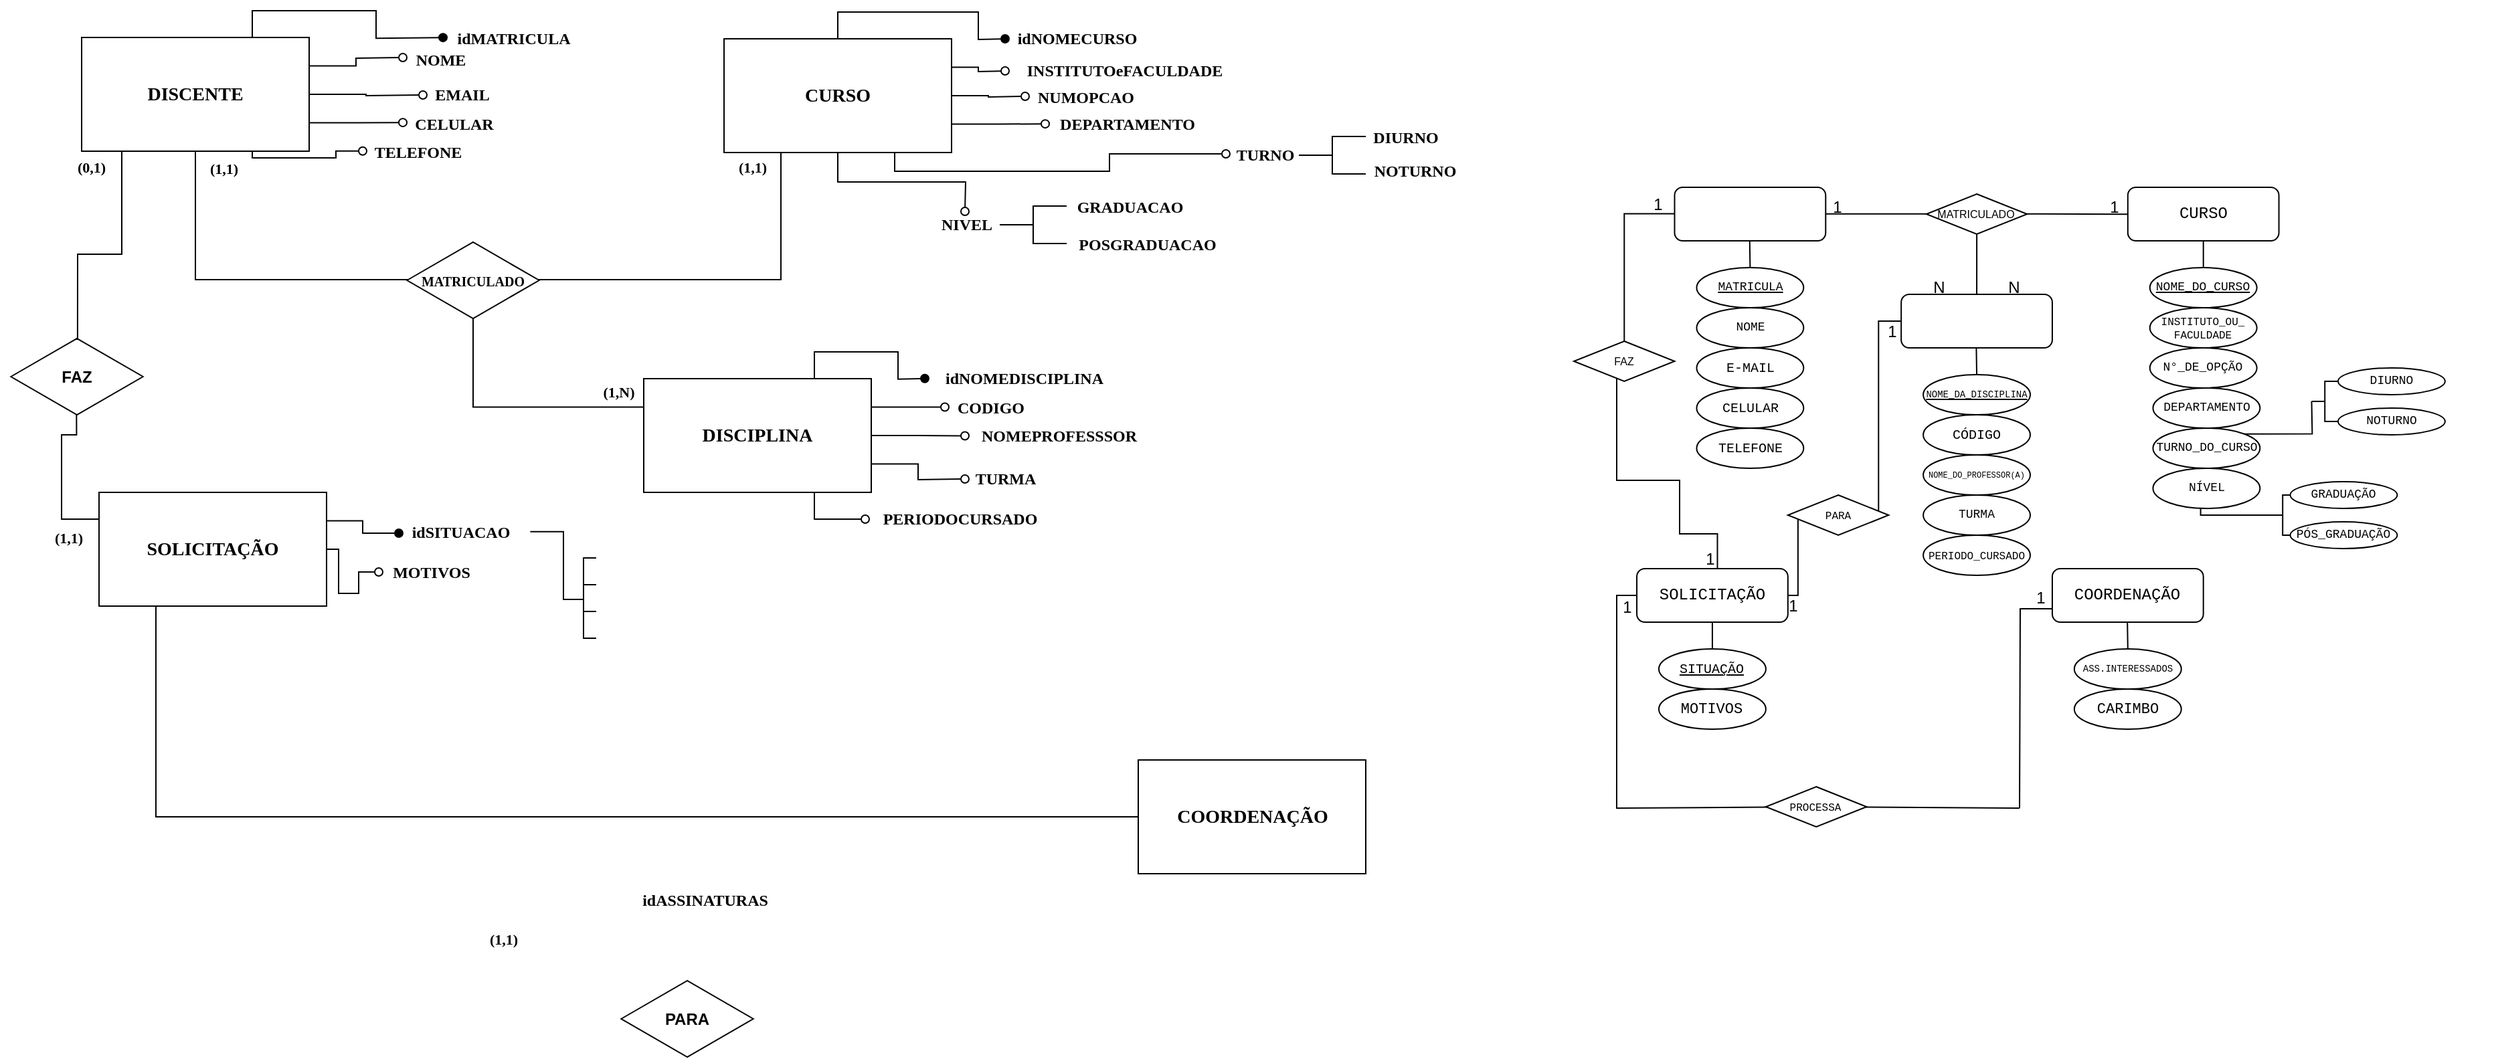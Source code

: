 <mxfile version="24.8.8">
  <diagram id="C5RBs43oDa-KdzZeNtuy" name="Page-1">
    <mxGraphModel dx="-145" dy="551" grid="1" gridSize="15" guides="1" tooltips="1" connect="1" arrows="1" fold="1" page="1" pageScale="1" pageWidth="1169" pageHeight="827" math="0" shadow="0">
      <root>
        <mxCell id="WIyWlLk6GJQsqaUBKTNV-0" />
        <mxCell id="WIyWlLk6GJQsqaUBKTNV-1" parent="WIyWlLk6GJQsqaUBKTNV-0" />
        <mxCell id="zZQvNKMM1_MNGovXTg1E-174" style="edgeStyle=orthogonalEdgeStyle;rounded=0;orthogonalLoop=1;jettySize=auto;html=1;exitX=1;exitY=0.25;exitDx=0;exitDy=0;endArrow=oval;endFill=0;" edge="1" parent="WIyWlLk6GJQsqaUBKTNV-1" source="zZQvNKMM1_MNGovXTg1E-160">
          <mxGeometry relative="1" as="geometry">
            <mxPoint x="1500" y="75" as="targetPoint" />
          </mxGeometry>
        </mxCell>
        <mxCell id="zZQvNKMM1_MNGovXTg1E-175" style="edgeStyle=orthogonalEdgeStyle;rounded=0;orthogonalLoop=1;jettySize=auto;html=1;exitX=1;exitY=0.5;exitDx=0;exitDy=0;endArrow=oval;endFill=0;" edge="1" parent="WIyWlLk6GJQsqaUBKTNV-1" source="zZQvNKMM1_MNGovXTg1E-160">
          <mxGeometry relative="1" as="geometry">
            <mxPoint x="1515" y="103" as="targetPoint" />
          </mxGeometry>
        </mxCell>
        <mxCell id="zZQvNKMM1_MNGovXTg1E-185" value="&amp;nbsp; &amp;nbsp;idMATRICULA" style="text;html=1;align=center;verticalAlign=middle;resizable=0;points=[];autosize=1;strokeColor=none;fillColor=none;fontSize=12;fontFamily=Verdana;fontStyle=1" vertex="1" parent="WIyWlLk6GJQsqaUBKTNV-1">
          <mxGeometry x="1518" y="46" width="120" height="30" as="geometry" />
        </mxCell>
        <mxCell id="zZQvNKMM1_MNGovXTg1E-176" style="edgeStyle=orthogonalEdgeStyle;rounded=0;orthogonalLoop=1;jettySize=auto;html=1;exitX=1;exitY=0.75;exitDx=0;exitDy=0;endArrow=oval;endFill=0;" edge="1" parent="WIyWlLk6GJQsqaUBKTNV-1" source="zZQvNKMM1_MNGovXTg1E-160">
          <mxGeometry relative="1" as="geometry">
            <mxPoint x="1500" y="123.565" as="targetPoint" />
          </mxGeometry>
        </mxCell>
        <mxCell id="zZQvNKMM1_MNGovXTg1E-186" value="NOME" style="text;html=1;align=center;verticalAlign=middle;resizable=0;points=[];autosize=1;strokeColor=none;fillColor=none;fontFamily=Verdana;fontStyle=1" vertex="1" parent="WIyWlLk6GJQsqaUBKTNV-1">
          <mxGeometry x="1498" y="62" width="60" height="30" as="geometry" />
        </mxCell>
        <mxCell id="zZQvNKMM1_MNGovXTg1E-180" style="edgeStyle=orthogonalEdgeStyle;rounded=0;orthogonalLoop=1;jettySize=auto;html=1;exitX=0.75;exitY=1;exitDx=0;exitDy=0;endArrow=oval;endFill=0;" edge="1" parent="WIyWlLk6GJQsqaUBKTNV-1" source="zZQvNKMM1_MNGovXTg1E-160">
          <mxGeometry relative="1" as="geometry">
            <mxPoint x="1470" y="144.87" as="targetPoint" />
            <Array as="points">
              <mxPoint x="1387" y="150" />
              <mxPoint x="1450" y="150" />
              <mxPoint x="1450" y="145" />
            </Array>
          </mxGeometry>
        </mxCell>
        <mxCell id="zZQvNKMM1_MNGovXTg1E-187" value="EMAIL" style="text;html=1;align=center;verticalAlign=middle;resizable=0;points=[];autosize=1;strokeColor=none;fillColor=none;fontFamily=Verdana;fontStyle=1" vertex="1" parent="WIyWlLk6GJQsqaUBKTNV-1">
          <mxGeometry x="1506" y="88" width="75" height="30" as="geometry" />
        </mxCell>
        <mxCell id="zZQvNKMM1_MNGovXTg1E-183" style="edgeStyle=orthogonalEdgeStyle;rounded=0;orthogonalLoop=1;jettySize=auto;html=1;exitX=0.75;exitY=0;exitDx=0;exitDy=0;endArrow=oval;endFill=1;" edge="1" parent="WIyWlLk6GJQsqaUBKTNV-1" source="zZQvNKMM1_MNGovXTg1E-160">
          <mxGeometry relative="1" as="geometry">
            <mxPoint x="1530" y="60.087" as="targetPoint" />
          </mxGeometry>
        </mxCell>
        <mxCell id="zZQvNKMM1_MNGovXTg1E-188" value="CELULAR" style="text;html=1;align=center;verticalAlign=middle;resizable=0;points=[];autosize=1;strokeColor=none;fillColor=none;fontFamily=Verdana;fontStyle=1" vertex="1" parent="WIyWlLk6GJQsqaUBKTNV-1">
          <mxGeometry x="1493" y="110" width="90" height="30" as="geometry" />
        </mxCell>
        <mxCell id="zZQvNKMM1_MNGovXTg1E-189" value="TELEFONE" style="text;html=1;align=center;verticalAlign=middle;resizable=0;points=[];autosize=1;strokeColor=none;fillColor=none;fontFamily=Verdana;fontStyle=1" vertex="1" parent="WIyWlLk6GJQsqaUBKTNV-1">
          <mxGeometry x="1466" y="131" width="90" height="30" as="geometry" />
        </mxCell>
        <mxCell id="zZQvNKMM1_MNGovXTg1E-235" style="edgeStyle=orthogonalEdgeStyle;rounded=0;orthogonalLoop=1;jettySize=auto;html=1;exitX=0.5;exitY=1;exitDx=0;exitDy=0;entryX=0.25;entryY=1;entryDx=0;entryDy=0;endArrow=none;endFill=0;" edge="1" parent="WIyWlLk6GJQsqaUBKTNV-1">
          <mxGeometry relative="1" as="geometry">
            <mxPoint x="1782.5" y="132" as="targetPoint" />
            <mxPoint x="1345" y="131" as="sourcePoint" />
            <Array as="points">
              <mxPoint x="1345" y="241" />
              <mxPoint x="1783" y="241" />
            </Array>
          </mxGeometry>
        </mxCell>
        <mxCell id="zZQvNKMM1_MNGovXTg1E-160" value="&lt;font face=&quot;Verdana&quot; style=&quot;font-size: 14px;&quot;&gt;&lt;b&gt;DISCENTE&lt;/b&gt;&lt;/font&gt;" style="whiteSpace=wrap;html=1;verticalAlign=middle;" vertex="1" parent="WIyWlLk6GJQsqaUBKTNV-1">
          <mxGeometry x="1260" y="60" width="170" height="85" as="geometry" />
        </mxCell>
        <mxCell id="zZQvNKMM1_MNGovXTg1E-193" value="&lt;b&gt;FAZ&lt;/b&gt;" style="html=1;whiteSpace=wrap;shape=isoRectangle;" vertex="1" parent="WIyWlLk6GJQsqaUBKTNV-1">
          <mxGeometry x="1200" y="285" width="113" height="57" as="geometry" />
        </mxCell>
        <mxCell id="zZQvNKMM1_MNGovXTg1E-196" style="edgeStyle=orthogonalEdgeStyle;rounded=0;orthogonalLoop=1;jettySize=auto;html=1;exitX=0.25;exitY=1;exitDx=0;exitDy=0;entryX=0.504;entryY=0.01;entryDx=0;entryDy=0;entryPerimeter=0;endArrow=none;endFill=0;" edge="1" parent="WIyWlLk6GJQsqaUBKTNV-1" source="zZQvNKMM1_MNGovXTg1E-160" target="zZQvNKMM1_MNGovXTg1E-193">
          <mxGeometry relative="1" as="geometry">
            <Array as="points">
              <mxPoint x="1290" y="145" />
              <mxPoint x="1290" y="222" />
              <mxPoint x="1257" y="222" />
            </Array>
          </mxGeometry>
        </mxCell>
        <mxCell id="zZQvNKMM1_MNGovXTg1E-207" style="edgeStyle=orthogonalEdgeStyle;rounded=0;orthogonalLoop=1;jettySize=auto;html=1;exitX=0;exitY=0.5;exitDx=0;exitDy=0;endArrow=none;endFill=0;entryX=0.497;entryY=1.001;entryDx=0;entryDy=0;entryPerimeter=0;" edge="1" parent="WIyWlLk6GJQsqaUBKTNV-1" source="zZQvNKMM1_MNGovXTg1E-206" target="zZQvNKMM1_MNGovXTg1E-193">
          <mxGeometry relative="1" as="geometry">
            <mxPoint x="1305" y="300" as="targetPoint" />
            <Array as="points">
              <mxPoint x="1273" y="420" />
              <mxPoint x="1245" y="420" />
              <mxPoint x="1245" y="357" />
            </Array>
          </mxGeometry>
        </mxCell>
        <mxCell id="zZQvNKMM1_MNGovXTg1E-237" value="&lt;font style=&quot;font-size: 10px;&quot; face=&quot;Verdana&quot;&gt;&lt;b style=&quot;&quot;&gt;MATRICULADO&lt;/b&gt;&lt;/font&gt;" style="html=1;whiteSpace=wrap;shape=isoRectangle;" vertex="1" parent="WIyWlLk6GJQsqaUBKTNV-1">
          <mxGeometry x="1496" y="213" width="113" height="57" as="geometry" />
        </mxCell>
        <mxCell id="zZQvNKMM1_MNGovXTg1E-257" style="edgeStyle=orthogonalEdgeStyle;rounded=0;orthogonalLoop=1;jettySize=auto;html=1;exitX=0;exitY=0.25;exitDx=0;exitDy=0;endArrow=none;endFill=0;" edge="1" parent="WIyWlLk6GJQsqaUBKTNV-1" source="zZQvNKMM1_MNGovXTg1E-252" target="zZQvNKMM1_MNGovXTg1E-237">
          <mxGeometry relative="1" as="geometry" />
        </mxCell>
        <mxCell id="zZQvNKMM1_MNGovXTg1E-275" style="edgeStyle=orthogonalEdgeStyle;rounded=0;orthogonalLoop=1;jettySize=auto;html=1;exitX=0.75;exitY=0;exitDx=0;exitDy=0;endArrow=oval;endFill=1;" edge="1" parent="WIyWlLk6GJQsqaUBKTNV-1" source="zZQvNKMM1_MNGovXTg1E-252">
          <mxGeometry relative="1" as="geometry">
            <mxPoint x="1890" y="314.857" as="targetPoint" />
          </mxGeometry>
        </mxCell>
        <mxCell id="zZQvNKMM1_MNGovXTg1E-276" style="edgeStyle=orthogonalEdgeStyle;rounded=0;orthogonalLoop=1;jettySize=auto;html=1;exitX=1;exitY=0.25;exitDx=0;exitDy=0;endArrow=oval;endFill=0;" edge="1" parent="WIyWlLk6GJQsqaUBKTNV-1" source="zZQvNKMM1_MNGovXTg1E-252">
          <mxGeometry relative="1" as="geometry">
            <mxPoint x="1905" y="336.286" as="targetPoint" />
          </mxGeometry>
        </mxCell>
        <mxCell id="zZQvNKMM1_MNGovXTg1E-277" style="edgeStyle=orthogonalEdgeStyle;rounded=0;orthogonalLoop=1;jettySize=auto;html=1;exitX=1;exitY=0.5;exitDx=0;exitDy=0;endArrow=oval;endFill=0;" edge="1" parent="WIyWlLk6GJQsqaUBKTNV-1" source="zZQvNKMM1_MNGovXTg1E-252">
          <mxGeometry relative="1" as="geometry">
            <mxPoint x="1920" y="357.714" as="targetPoint" />
          </mxGeometry>
        </mxCell>
        <mxCell id="zZQvNKMM1_MNGovXTg1E-278" style="edgeStyle=orthogonalEdgeStyle;rounded=0;orthogonalLoop=1;jettySize=auto;html=1;exitX=1;exitY=0.75;exitDx=0;exitDy=0;endArrow=oval;endFill=0;" edge="1" parent="WIyWlLk6GJQsqaUBKTNV-1" source="zZQvNKMM1_MNGovXTg1E-252">
          <mxGeometry relative="1" as="geometry">
            <mxPoint x="1920" y="390" as="targetPoint" />
          </mxGeometry>
        </mxCell>
        <mxCell id="zZQvNKMM1_MNGovXTg1E-279" style="edgeStyle=orthogonalEdgeStyle;rounded=0;orthogonalLoop=1;jettySize=auto;html=1;exitX=0.75;exitY=1;exitDx=0;exitDy=0;endArrow=oval;endFill=0;" edge="1" parent="WIyWlLk6GJQsqaUBKTNV-1" source="zZQvNKMM1_MNGovXTg1E-252">
          <mxGeometry relative="1" as="geometry">
            <mxPoint x="1845" y="420" as="targetPoint" />
          </mxGeometry>
        </mxCell>
        <mxCell id="zZQvNKMM1_MNGovXTg1E-252" value="&lt;font face=&quot;Verdana&quot; style=&quot;font-size: 14px;&quot;&gt;&lt;b&gt;DISCIPLINA&lt;/b&gt;&lt;/font&gt; " style="whiteSpace=wrap;html=1;verticalAlign=middle;" vertex="1" parent="WIyWlLk6GJQsqaUBKTNV-1">
          <mxGeometry x="1680" y="315" width="170" height="85" as="geometry" />
        </mxCell>
        <mxCell id="zZQvNKMM1_MNGovXTg1E-280" value="idNOMEDISCIPLINA" style="text;html=1;align=center;verticalAlign=middle;resizable=0;points=[];autosize=1;strokeColor=none;fillColor=none;fontFamily=Verdana;fontStyle=1" vertex="1" parent="WIyWlLk6GJQsqaUBKTNV-1">
          <mxGeometry x="1889" y="299.5" width="150" height="30" as="geometry" />
        </mxCell>
        <mxCell id="zZQvNKMM1_MNGovXTg1E-281" value="TURMA" style="text;html=1;align=center;verticalAlign=middle;resizable=0;points=[];autosize=1;strokeColor=none;fillColor=none;fontFamily=Verdana;fontStyle=1" vertex="1" parent="WIyWlLk6GJQsqaUBKTNV-1">
          <mxGeometry x="1912" y="374.5" width="75" height="30" as="geometry" />
        </mxCell>
        <mxCell id="zZQvNKMM1_MNGovXTg1E-282" value="CODIGO" style="text;html=1;align=center;verticalAlign=middle;resizable=0;points=[];autosize=1;strokeColor=none;fillColor=none;fontFamily=Verdana;fontStyle=1" vertex="1" parent="WIyWlLk6GJQsqaUBKTNV-1">
          <mxGeometry x="1901" y="321.5" width="75" height="30" as="geometry" />
        </mxCell>
        <mxCell id="zZQvNKMM1_MNGovXTg1E-283" value="NOMEPROFESSSOR" style="text;html=1;align=center;verticalAlign=middle;resizable=0;points=[];autosize=1;strokeColor=none;fillColor=none;fontFamily=Verdana;fontStyle=1" vertex="1" parent="WIyWlLk6GJQsqaUBKTNV-1">
          <mxGeometry x="1915" y="342.5" width="150" height="30" as="geometry" />
        </mxCell>
        <mxCell id="zZQvNKMM1_MNGovXTg1E-284" value="PERIODOCURSADO" style="text;html=1;align=center;verticalAlign=middle;resizable=0;points=[];autosize=1;strokeColor=none;fillColor=none;fontFamily=Verdana;fontStyle=1" vertex="1" parent="WIyWlLk6GJQsqaUBKTNV-1">
          <mxGeometry x="1841" y="405" width="150" height="30" as="geometry" />
        </mxCell>
        <mxCell id="zZQvNKMM1_MNGovXTg1E-208" style="edgeStyle=orthogonalEdgeStyle;rounded=0;orthogonalLoop=1;jettySize=auto;html=1;exitX=1;exitY=0.25;exitDx=0;exitDy=0;endArrow=oval;endFill=0;" edge="1" parent="WIyWlLk6GJQsqaUBKTNV-1" source="zZQvNKMM1_MNGovXTg1E-218">
          <mxGeometry relative="1" as="geometry">
            <mxPoint x="1950" y="85" as="targetPoint" />
          </mxGeometry>
        </mxCell>
        <mxCell id="zZQvNKMM1_MNGovXTg1E-209" style="edgeStyle=orthogonalEdgeStyle;rounded=0;orthogonalLoop=1;jettySize=auto;html=1;exitX=1;exitY=0.5;exitDx=0;exitDy=0;endArrow=oval;endFill=0;" edge="1" parent="WIyWlLk6GJQsqaUBKTNV-1" source="zZQvNKMM1_MNGovXTg1E-218">
          <mxGeometry relative="1" as="geometry">
            <mxPoint x="1965" y="104" as="targetPoint" />
          </mxGeometry>
        </mxCell>
        <mxCell id="zZQvNKMM1_MNGovXTg1E-210" value="&amp;nbsp; &amp;nbsp;idNOMECURSO" style="text;html=1;align=center;verticalAlign=middle;resizable=0;points=[];autosize=1;strokeColor=none;fillColor=none;fontSize=12;fontFamily=Verdana;fontStyle=1" vertex="1" parent="WIyWlLk6GJQsqaUBKTNV-1">
          <mxGeometry x="1931" y="46" width="135" height="30" as="geometry" />
        </mxCell>
        <mxCell id="zZQvNKMM1_MNGovXTg1E-211" style="edgeStyle=orthogonalEdgeStyle;rounded=0;orthogonalLoop=1;jettySize=auto;html=1;exitX=1;exitY=0.75;exitDx=0;exitDy=0;endArrow=oval;endFill=0;" edge="1" parent="WIyWlLk6GJQsqaUBKTNV-1" source="zZQvNKMM1_MNGovXTg1E-218">
          <mxGeometry relative="1" as="geometry">
            <mxPoint x="1980" y="124.565" as="targetPoint" />
          </mxGeometry>
        </mxCell>
        <mxCell id="zZQvNKMM1_MNGovXTg1E-212" value="INSTITUTOeFACULDADE" style="text;html=1;align=center;verticalAlign=middle;resizable=0;points=[];autosize=1;strokeColor=none;fillColor=none;fontFamily=Verdana;fontStyle=1" vertex="1" parent="WIyWlLk6GJQsqaUBKTNV-1">
          <mxGeometry x="1949" y="70" width="180" height="30" as="geometry" />
        </mxCell>
        <mxCell id="zZQvNKMM1_MNGovXTg1E-214" value="TURNO" style="text;html=1;align=center;verticalAlign=middle;resizable=0;points=[];autosize=1;strokeColor=none;fillColor=none;fontFamily=Verdana;fontStyle=1" vertex="1" parent="WIyWlLk6GJQsqaUBKTNV-1">
          <mxGeometry x="2106.5" y="133" width="75" height="30" as="geometry" />
        </mxCell>
        <mxCell id="zZQvNKMM1_MNGovXTg1E-216" value="NUMOPCAO" style="text;html=1;align=center;verticalAlign=middle;resizable=0;points=[];autosize=1;strokeColor=none;fillColor=none;fontFamily=Verdana;fontStyle=1" vertex="1" parent="WIyWlLk6GJQsqaUBKTNV-1">
          <mxGeometry x="1957" y="89.5" width="105" height="30" as="geometry" />
        </mxCell>
        <mxCell id="zZQvNKMM1_MNGovXTg1E-217" value="DEPARTAMENTO" style="text;html=1;align=center;verticalAlign=middle;resizable=0;points=[];autosize=1;strokeColor=none;fillColor=none;fontFamily=Verdana;fontStyle=1" vertex="1" parent="WIyWlLk6GJQsqaUBKTNV-1">
          <mxGeometry x="1973.5" y="110" width="135" height="30" as="geometry" />
        </mxCell>
        <mxCell id="zZQvNKMM1_MNGovXTg1E-219" style="edgeStyle=orthogonalEdgeStyle;rounded=0;orthogonalLoop=1;jettySize=auto;html=1;exitX=0.5;exitY=0;exitDx=0;exitDy=0;endArrow=oval;endFill=1;" edge="1" parent="WIyWlLk6GJQsqaUBKTNV-1" source="zZQvNKMM1_MNGovXTg1E-218">
          <mxGeometry relative="1" as="geometry">
            <mxPoint x="1950" y="61" as="targetPoint" />
          </mxGeometry>
        </mxCell>
        <mxCell id="zZQvNKMM1_MNGovXTg1E-220" style="edgeStyle=orthogonalEdgeStyle;rounded=0;orthogonalLoop=1;jettySize=auto;html=1;exitX=0.75;exitY=1;exitDx=0;exitDy=0;endArrow=oval;endFill=0;" edge="1" parent="WIyWlLk6GJQsqaUBKTNV-1" source="zZQvNKMM1_MNGovXTg1E-218">
          <mxGeometry relative="1" as="geometry">
            <mxPoint x="2115" y="147" as="targetPoint" />
            <Array as="points">
              <mxPoint x="1868" y="160" />
              <mxPoint x="2028" y="160" />
              <mxPoint x="2028" y="147" />
              <mxPoint x="2115" y="147" />
            </Array>
          </mxGeometry>
        </mxCell>
        <mxCell id="zZQvNKMM1_MNGovXTg1E-225" style="edgeStyle=orthogonalEdgeStyle;rounded=0;orthogonalLoop=1;jettySize=auto;html=1;exitX=0.5;exitY=1;exitDx=0;exitDy=0;endArrow=oval;endFill=0;" edge="1" parent="WIyWlLk6GJQsqaUBKTNV-1" source="zZQvNKMM1_MNGovXTg1E-218">
          <mxGeometry relative="1" as="geometry">
            <mxPoint x="1920" y="190" as="targetPoint" />
          </mxGeometry>
        </mxCell>
        <mxCell id="zZQvNKMM1_MNGovXTg1E-218" value="&lt;font face=&quot;Verdana&quot;&gt;&lt;span style=&quot;font-size: 14px;&quot;&gt;&lt;b&gt;CURSO&lt;/b&gt;&lt;/span&gt;&lt;/font&gt;" style="whiteSpace=wrap;html=1;verticalAlign=middle;" vertex="1" parent="WIyWlLk6GJQsqaUBKTNV-1">
          <mxGeometry x="1740" y="61" width="170" height="85" as="geometry" />
        </mxCell>
        <mxCell id="zZQvNKMM1_MNGovXTg1E-221" value="" style="strokeWidth=1;html=1;shape=mxgraph.flowchart.annotation_2;align=left;labelPosition=right;pointerEvents=1;" vertex="1" parent="WIyWlLk6GJQsqaUBKTNV-1">
          <mxGeometry x="2169.5" y="134" width="50" height="28" as="geometry" />
        </mxCell>
        <mxCell id="zZQvNKMM1_MNGovXTg1E-223" value="DIURNO" style="text;html=1;align=center;verticalAlign=middle;resizable=0;points=[];autosize=1;strokeColor=none;fillColor=none;fontFamily=Verdana;fontStyle=1" vertex="1" parent="WIyWlLk6GJQsqaUBKTNV-1">
          <mxGeometry x="2211" y="120" width="75" height="30" as="geometry" />
        </mxCell>
        <mxCell id="zZQvNKMM1_MNGovXTg1E-224" value="NOTURNO" style="text;html=1;align=center;verticalAlign=middle;resizable=0;points=[];autosize=1;strokeColor=none;fillColor=none;fontFamily=Verdana;fontStyle=1" vertex="1" parent="WIyWlLk6GJQsqaUBKTNV-1">
          <mxGeometry x="2211" y="145" width="90" height="30" as="geometry" />
        </mxCell>
        <mxCell id="zZQvNKMM1_MNGovXTg1E-226" value="NIVEL" style="text;html=1;align=center;verticalAlign=middle;resizable=0;points=[];autosize=1;strokeColor=none;fillColor=none;fontFamily=Verdana;fontStyle=1" vertex="1" parent="WIyWlLk6GJQsqaUBKTNV-1">
          <mxGeometry x="1883.5" y="185" width="75" height="30" as="geometry" />
        </mxCell>
        <mxCell id="zZQvNKMM1_MNGovXTg1E-227" value="" style="strokeWidth=1;html=1;shape=mxgraph.flowchart.annotation_2;align=left;labelPosition=right;pointerEvents=1;" vertex="1" parent="WIyWlLk6GJQsqaUBKTNV-1">
          <mxGeometry x="1946" y="186" width="50" height="28" as="geometry" />
        </mxCell>
        <mxCell id="zZQvNKMM1_MNGovXTg1E-228" value="GRADUACAO" style="text;html=1;align=center;verticalAlign=middle;resizable=0;points=[];autosize=1;strokeColor=none;fillColor=none;fontFamily=Verdana;fontStyle=1" vertex="1" parent="WIyWlLk6GJQsqaUBKTNV-1">
          <mxGeometry x="1990" y="172" width="105" height="30" as="geometry" />
        </mxCell>
        <mxCell id="zZQvNKMM1_MNGovXTg1E-229" value="POSGRADUACAO" style="text;html=1;align=center;verticalAlign=middle;resizable=0;points=[];autosize=1;strokeColor=none;fillColor=none;fontFamily=Verdana;fontStyle=1" vertex="1" parent="WIyWlLk6GJQsqaUBKTNV-1">
          <mxGeometry x="1988" y="200" width="135" height="30" as="geometry" />
        </mxCell>
        <mxCell id="zZQvNKMM1_MNGovXTg1E-302" style="edgeStyle=orthogonalEdgeStyle;rounded=0;orthogonalLoop=1;jettySize=auto;html=1;exitX=0;exitY=0.5;exitDx=0;exitDy=0;entryX=0.25;entryY=1;entryDx=0;entryDy=0;endArrow=none;endFill=0;" edge="1" parent="WIyWlLk6GJQsqaUBKTNV-1" source="zZQvNKMM1_MNGovXTg1E-293" target="zZQvNKMM1_MNGovXTg1E-206">
          <mxGeometry relative="1" as="geometry" />
        </mxCell>
        <mxCell id="zZQvNKMM1_MNGovXTg1E-293" value="&lt;font face=&quot;Verdana&quot; style=&quot;font-size: 14px;&quot;&gt;&lt;b&gt;COORDENAÇÃO&lt;/b&gt;&lt;/font&gt;" style="whiteSpace=wrap;html=1;verticalAlign=middle;" vertex="1" parent="WIyWlLk6GJQsqaUBKTNV-1">
          <mxGeometry x="2049.5" y="600" width="170" height="85" as="geometry" />
        </mxCell>
        <mxCell id="zZQvNKMM1_MNGovXTg1E-296" value="&amp;nbsp;idASSINATURAS" style="text;html=1;align=center;verticalAlign=middle;resizable=0;points=[];autosize=1;strokeColor=none;fillColor=none;fontFamily=Verdana;fontStyle=1" vertex="1" parent="WIyWlLk6GJQsqaUBKTNV-1">
          <mxGeometry x="1656" y="690" width="135" height="30" as="geometry" />
        </mxCell>
        <mxCell id="zZQvNKMM1_MNGovXTg1E-303" value="&lt;b&gt;PARA&lt;/b&gt;" style="html=1;whiteSpace=wrap;shape=isoRectangle;" vertex="1" parent="WIyWlLk6GJQsqaUBKTNV-1">
          <mxGeometry x="1656" y="765" width="113" height="57" as="geometry" />
        </mxCell>
        <mxCell id="zZQvNKMM1_MNGovXTg1E-307" value="(1,1)" style="text;html=1;align=center;verticalAlign=middle;resizable=0;points=[];autosize=1;strokeColor=none;fillColor=none;fontSize=11;fontFamily=Verdana;fontStyle=1" vertex="1" parent="WIyWlLk6GJQsqaUBKTNV-1">
          <mxGeometry x="1336" y="143" width="60" height="30" as="geometry" />
        </mxCell>
        <mxCell id="zZQvNKMM1_MNGovXTg1E-308" value="(1,1)" style="text;html=1;align=center;verticalAlign=middle;resizable=0;points=[];autosize=1;strokeColor=none;fillColor=none;fontSize=11;fontFamily=Verdana;fontStyle=1" vertex="1" parent="WIyWlLk6GJQsqaUBKTNV-1">
          <mxGeometry x="1731" y="142" width="60" height="30" as="geometry" />
        </mxCell>
        <mxCell id="zZQvNKMM1_MNGovXTg1E-309" value="(1,N)" style="text;html=1;align=center;verticalAlign=middle;resizable=0;points=[];autosize=1;strokeColor=none;fillColor=none;fontSize=11;fontFamily=Verdana;fontStyle=1" vertex="1" parent="WIyWlLk6GJQsqaUBKTNV-1">
          <mxGeometry x="1631" y="309.5" width="60" height="30" as="geometry" />
        </mxCell>
        <mxCell id="zZQvNKMM1_MNGovXTg1E-310" value="&lt;span style=&quot;color: rgb(0, 0, 0); font-family: Verdana; font-size: 11px; font-style: normal; font-variant-ligatures: normal; font-variant-caps: normal; font-weight: 700; letter-spacing: normal; orphans: 2; text-align: center; text-indent: 0px; text-transform: none; widows: 2; word-spacing: 0px; -webkit-text-stroke-width: 0px; white-space: nowrap; background-color: rgb(251, 251, 251); text-decoration-thickness: initial; text-decoration-style: initial; text-decoration-color: initial; display: inline !important; float: none;&quot;&gt;(0,1)&lt;/span&gt;" style="text;whiteSpace=wrap;html=1;" vertex="1" parent="WIyWlLk6GJQsqaUBKTNV-1">
          <mxGeometry x="1255" y="143" width="75" height="45" as="geometry" />
        </mxCell>
        <mxCell id="zZQvNKMM1_MNGovXTg1E-311" value="&lt;span style=&quot;color: rgb(0, 0, 0); font-family: Verdana; font-size: 11px; font-style: normal; font-variant-ligatures: normal; font-variant-caps: normal; font-weight: 700; letter-spacing: normal; orphans: 2; text-align: center; text-indent: 0px; text-transform: none; widows: 2; word-spacing: 0px; -webkit-text-stroke-width: 0px; white-space: nowrap; background-color: rgb(251, 251, 251); text-decoration-thickness: initial; text-decoration-style: initial; text-decoration-color: initial; display: inline !important; float: none;&quot;&gt;(1,1)&lt;/span&gt;" style="text;whiteSpace=wrap;html=1;" vertex="1" parent="WIyWlLk6GJQsqaUBKTNV-1">
          <mxGeometry x="1238" y="420" width="75" height="45" as="geometry" />
        </mxCell>
        <mxCell id="zZQvNKMM1_MNGovXTg1E-316" value="&lt;span style=&quot;color: rgb(0, 0, 0); font-family: Verdana; font-size: 11px; font-style: normal; font-variant-ligatures: normal; font-variant-caps: normal; font-weight: 700; letter-spacing: normal; orphans: 2; text-align: center; text-indent: 0px; text-transform: none; widows: 2; word-spacing: 0px; -webkit-text-stroke-width: 0px; white-space: nowrap; background-color: rgb(251, 251, 251); text-decoration-thickness: initial; text-decoration-style: initial; text-decoration-color: initial; display: inline !important; float: none;&quot;&gt;(1,1)&lt;/span&gt;" style="text;whiteSpace=wrap;html=1;" vertex="1" parent="WIyWlLk6GJQsqaUBKTNV-1">
          <mxGeometry x="1563" y="720" width="75" height="45" as="geometry" />
        </mxCell>
        <mxCell id="zZQvNKMM1_MNGovXTg1E-197" style="edgeStyle=orthogonalEdgeStyle;rounded=0;orthogonalLoop=1;jettySize=auto;html=1;exitX=1;exitY=0.25;exitDx=0;exitDy=0;endArrow=oval;endFill=1;" edge="1" parent="WIyWlLk6GJQsqaUBKTNV-1" source="zZQvNKMM1_MNGovXTg1E-206">
          <mxGeometry relative="1" as="geometry">
            <mxPoint x="1497" y="429.52" as="targetPoint" />
            <Array as="points">
              <mxPoint x="1470" y="421.52" />
              <mxPoint x="1470" y="430.52" />
              <mxPoint x="1497" y="430.52" />
            </Array>
          </mxGeometry>
        </mxCell>
        <mxCell id="zZQvNKMM1_MNGovXTg1E-198" style="edgeStyle=orthogonalEdgeStyle;rounded=0;orthogonalLoop=1;jettySize=auto;html=1;exitX=1;exitY=0.5;exitDx=0;exitDy=0;endArrow=oval;endFill=0;" edge="1" parent="WIyWlLk6GJQsqaUBKTNV-1" source="zZQvNKMM1_MNGovXTg1E-206">
          <mxGeometry relative="1" as="geometry">
            <mxPoint x="1482" y="459.52" as="targetPoint" />
            <Array as="points">
              <mxPoint x="1452" y="442.52" />
              <mxPoint x="1452" y="475.52" />
              <mxPoint x="1467" y="475.52" />
              <mxPoint x="1467" y="459.52" />
            </Array>
          </mxGeometry>
        </mxCell>
        <mxCell id="zZQvNKMM1_MNGovXTg1E-318" style="edgeStyle=orthogonalEdgeStyle;rounded=0;orthogonalLoop=1;jettySize=auto;html=1;exitX=1.002;exitY=0.495;exitDx=0;exitDy=0;exitPerimeter=0;shadow=0;flowAnimation=0;strokeColor=default;endArrow=none;endFill=0;" edge="1" parent="WIyWlLk6GJQsqaUBKTNV-1" source="zZQvNKMM1_MNGovXTg1E-200">
          <mxGeometry relative="1" as="geometry">
            <mxPoint x="1635" y="480" as="targetPoint" />
            <Array as="points">
              <mxPoint x="1620" y="429" />
            </Array>
          </mxGeometry>
        </mxCell>
        <mxCell id="zZQvNKMM1_MNGovXTg1E-200" value="idSITUACAO" style="text;html=1;align=center;verticalAlign=middle;resizable=0;points=[];autosize=1;strokeColor=none;fillColor=none;fontFamily=Verdana;fontStyle=1" vertex="1" parent="WIyWlLk6GJQsqaUBKTNV-1">
          <mxGeometry x="1490" y="414.52" width="105" height="30" as="geometry" />
        </mxCell>
        <mxCell id="zZQvNKMM1_MNGovXTg1E-202" value="MOTIVOS" style="text;html=1;align=center;verticalAlign=middle;resizable=0;points=[];autosize=1;strokeColor=none;fillColor=none;fontFamily=Verdana;fontStyle=1" vertex="1" parent="WIyWlLk6GJQsqaUBKTNV-1">
          <mxGeometry x="1476" y="444.52" width="90" height="30" as="geometry" />
        </mxCell>
        <mxCell id="zZQvNKMM1_MNGovXTg1E-206" value="&lt;font face=&quot;Verdana&quot; style=&quot;font-size: 14px;&quot;&gt;&lt;b&gt;SOLICITAÇÃO&lt;/b&gt;&lt;/font&gt;" style="whiteSpace=wrap;html=1;verticalAlign=middle;" vertex="1" parent="WIyWlLk6GJQsqaUBKTNV-1">
          <mxGeometry x="1273" y="400" width="170" height="85" as="geometry" />
        </mxCell>
        <mxCell id="zZQvNKMM1_MNGovXTg1E-81" style="edgeStyle=orthogonalEdgeStyle;rounded=0;orthogonalLoop=1;jettySize=auto;html=1;endArrow=none;endFill=0;entryX=0.012;entryY=0.145;entryDx=0;entryDy=0;entryPerimeter=0;" edge="1" parent="WIyWlLk6GJQsqaUBKTNV-1" source="zZQvNKMM1_MNGovXTg1E-147">
          <mxGeometry relative="1" as="geometry">
            <mxPoint x="2453.492" y="476.8" as="targetPoint" />
            <mxPoint x="2363.712" y="252" as="sourcePoint" />
            <Array as="points">
              <mxPoint x="2406.984" y="391" />
              <mxPoint x="2454.018" y="391" />
              <mxPoint x="2454.018" y="431" />
              <mxPoint x="2482.239" y="431" />
              <mxPoint x="2482.239" y="477" />
            </Array>
          </mxGeometry>
        </mxCell>
        <mxCell id="zZQvNKMM1_MNGovXTg1E-82" value="&amp;nbsp;" style="rounded=1;whiteSpace=wrap;html=1;fontSize=12;glass=0;strokeWidth=1;shadow=0;fontFamily=Courier New;perimeterSpacing=2;" vertex="1" parent="WIyWlLk6GJQsqaUBKTNV-1">
          <mxGeometry x="2450.256" y="172" width="112.883" height="40" as="geometry" />
        </mxCell>
        <mxCell id="zZQvNKMM1_MNGovXTg1E-83" value="" style="endArrow=none;html=1;rounded=0;fontFamily=Courier New;shadow=0;" edge="1" parent="WIyWlLk6GJQsqaUBKTNV-1">
          <mxGeometry width="50" height="50" relative="1" as="geometry">
            <mxPoint x="2506.697" y="232" as="sourcePoint" />
            <mxPoint x="2506.378" y="212" as="targetPoint" />
          </mxGeometry>
        </mxCell>
        <mxCell id="zZQvNKMM1_MNGovXTg1E-84" value="MATRICULA" style="ellipse;whiteSpace=wrap;shadow=0;gradientColor=none;strokeColor=default;fontSize=9;fontFamily=Courier New;labelBackgroundColor=none;labelBorderColor=none;textShadow=0;fontStyle=4;horizontal=1;html=1;" vertex="1" parent="WIyWlLk6GJQsqaUBKTNV-1">
          <mxGeometry x="2466.718" y="232" width="79.959" height="30" as="geometry" />
        </mxCell>
        <mxCell id="zZQvNKMM1_MNGovXTg1E-85" value="NOME" style="ellipse;whiteSpace=wrap;html=1;shadow=0;gradientColor=none;strokeColor=default;fontSize=9;fontFamily=Courier New;fontStyle=0;" vertex="1" parent="WIyWlLk6GJQsqaUBKTNV-1">
          <mxGeometry x="2466.718" y="262" width="79.959" height="30" as="geometry" />
        </mxCell>
        <mxCell id="zZQvNKMM1_MNGovXTg1E-86" value="CELULAR" style="ellipse;whiteSpace=wrap;html=1;shadow=0;gradientColor=none;strokeColor=default;fontSize=10;fontFamily=Courier New;" vertex="1" parent="WIyWlLk6GJQsqaUBKTNV-1">
          <mxGeometry x="2466.718" y="322" width="79.959" height="30" as="geometry" />
        </mxCell>
        <mxCell id="zZQvNKMM1_MNGovXTg1E-87" value="E-MAIL" style="ellipse;whiteSpace=wrap;html=1;shadow=0;gradientColor=none;strokeColor=default;fontSize=10;fontFamily=Courier New;" vertex="1" parent="WIyWlLk6GJQsqaUBKTNV-1">
          <mxGeometry x="2466.718" y="292" width="79.959" height="30" as="geometry" />
        </mxCell>
        <mxCell id="zZQvNKMM1_MNGovXTg1E-88" value="TELEFONE" style="ellipse;whiteSpace=wrap;html=1;shadow=0;gradientColor=none;strokeColor=default;fontSize=10;fontFamily=Courier New;" vertex="1" parent="WIyWlLk6GJQsqaUBKTNV-1">
          <mxGeometry x="2466.718" y="352" width="79.959" height="30" as="geometry" />
        </mxCell>
        <mxCell id="zZQvNKMM1_MNGovXTg1E-89" value="CURSO" style="rounded=1;whiteSpace=wrap;html=1;fontSize=12;glass=0;strokeWidth=1;shadow=0;fontFamily=Courier New;" vertex="1" parent="WIyWlLk6GJQsqaUBKTNV-1">
          <mxGeometry x="2788.906" y="172" width="112.883" height="40" as="geometry" />
        </mxCell>
        <mxCell id="zZQvNKMM1_MNGovXTg1E-90" value="" style="endArrow=none;html=1;rounded=0;fontFamily=Courier New;shadow=0;" edge="1" parent="WIyWlLk6GJQsqaUBKTNV-1" target="zZQvNKMM1_MNGovXTg1E-89">
          <mxGeometry width="50" height="50" relative="1" as="geometry">
            <mxPoint x="2845.348" y="232" as="sourcePoint" />
            <mxPoint x="2845.028" y="212" as="targetPoint" />
          </mxGeometry>
        </mxCell>
        <mxCell id="zZQvNKMM1_MNGovXTg1E-91" value="NOME_DO_CURSO" style="ellipse;whiteSpace=wrap;shadow=0;gradientColor=none;strokeColor=default;fontSize=9;fontFamily=Courier New;labelBackgroundColor=none;labelBorderColor=none;textShadow=0;fontStyle=4;horizontal=1;html=1;" vertex="1" parent="WIyWlLk6GJQsqaUBKTNV-1">
          <mxGeometry x="2805.368" y="232" width="79.959" height="30" as="geometry" />
        </mxCell>
        <mxCell id="zZQvNKMM1_MNGovXTg1E-92" value="INSTITUTO_OU_ FACULDADE" style="ellipse;whiteSpace=wrap;html=1;shadow=0;gradientColor=none;strokeColor=default;fontSize=8;fontFamily=Courier New;fontStyle=0;" vertex="1" parent="WIyWlLk6GJQsqaUBKTNV-1">
          <mxGeometry x="2805.368" y="262" width="79.959" height="30" as="geometry" />
        </mxCell>
        <mxCell id="zZQvNKMM1_MNGovXTg1E-93" value="N°_DE_OPÇÃO" style="ellipse;whiteSpace=wrap;html=1;shadow=0;gradientColor=none;strokeColor=default;fontSize=9;fontFamily=Courier New;" vertex="1" parent="WIyWlLk6GJQsqaUBKTNV-1">
          <mxGeometry x="2805.368" y="292" width="79.959" height="30" as="geometry" />
        </mxCell>
        <mxCell id="zZQvNKMM1_MNGovXTg1E-94" value="" style="endArrow=none;html=1;rounded=0;exitX=1;exitY=0.25;exitDx=0;exitDy=0;shadow=0;" edge="1" parent="WIyWlLk6GJQsqaUBKTNV-1">
          <mxGeometry width="50" height="50" relative="1" as="geometry">
            <mxPoint x="2563.139" y="191.9" as="sourcePoint" />
            <mxPoint x="2638.395" y="191.9" as="targetPoint" />
          </mxGeometry>
        </mxCell>
        <mxCell id="zZQvNKMM1_MNGovXTg1E-95" style="edgeStyle=orthogonalEdgeStyle;rounded=0;orthogonalLoop=1;jettySize=auto;html=1;entryX=0.5;entryY=0;entryDx=0;entryDy=0;shadow=0;endArrow=none;endFill=0;" edge="1" parent="WIyWlLk6GJQsqaUBKTNV-1" source="zZQvNKMM1_MNGovXTg1E-96" target="zZQvNKMM1_MNGovXTg1E-98">
          <mxGeometry relative="1" as="geometry" />
        </mxCell>
        <mxCell id="zZQvNKMM1_MNGovXTg1E-96" value="MATRICULADO" style="rhombus;whiteSpace=wrap;html=1;fontSize=8;shadow=0;" vertex="1" parent="WIyWlLk6GJQsqaUBKTNV-1">
          <mxGeometry x="2638.395" y="177" width="75.256" height="30" as="geometry" />
        </mxCell>
        <mxCell id="zZQvNKMM1_MNGovXTg1E-97" value="" style="endArrow=none;html=1;rounded=0;exitX=1;exitY=0.25;exitDx=0;exitDy=0;shadow=0;" edge="1" parent="WIyWlLk6GJQsqaUBKTNV-1">
          <mxGeometry width="50" height="50" relative="1" as="geometry">
            <mxPoint x="2713.65" y="191.9" as="sourcePoint" />
            <mxPoint x="2788.906" y="192.094" as="targetPoint" />
          </mxGeometry>
        </mxCell>
        <mxCell id="zZQvNKMM1_MNGovXTg1E-98" value="&amp;nbsp;" style="rounded=1;whiteSpace=wrap;html=1;fontSize=12;glass=0;strokeWidth=1;shadow=0;fontFamily=Courier New;" vertex="1" parent="WIyWlLk6GJQsqaUBKTNV-1">
          <mxGeometry x="2619.581" y="252" width="112.883" height="40" as="geometry" />
        </mxCell>
        <mxCell id="zZQvNKMM1_MNGovXTg1E-99" value="" style="endArrow=none;html=1;rounded=0;fontFamily=Courier New;shadow=0;" edge="1" parent="WIyWlLk6GJQsqaUBKTNV-1">
          <mxGeometry width="50" height="50" relative="1" as="geometry">
            <mxPoint x="2676.022" y="312" as="sourcePoint" />
            <mxPoint x="2675.703" y="292" as="targetPoint" />
          </mxGeometry>
        </mxCell>
        <mxCell id="zZQvNKMM1_MNGovXTg1E-100" value="NOME_DA_DISCIPLINA" style="ellipse;whiteSpace=wrap;shadow=0;gradientColor=none;strokeColor=default;fontSize=7;fontFamily=Courier New;labelBackgroundColor=none;labelBorderColor=none;textShadow=0;fontStyle=4;horizontal=1;html=1;" vertex="1" parent="WIyWlLk6GJQsqaUBKTNV-1">
          <mxGeometry x="2636.043" y="312" width="79.959" height="30" as="geometry" />
        </mxCell>
        <mxCell id="zZQvNKMM1_MNGovXTg1E-101" value="CÓDIGO" style="ellipse;whiteSpace=wrap;html=1;shadow=0;gradientColor=none;strokeColor=default;fontSize=10;fontFamily=Courier New;fontStyle=0;" vertex="1" parent="WIyWlLk6GJQsqaUBKTNV-1">
          <mxGeometry x="2636.043" y="342" width="79.959" height="30" as="geometry" />
        </mxCell>
        <mxCell id="zZQvNKMM1_MNGovXTg1E-102" value="TURMA" style="ellipse;whiteSpace=wrap;html=1;shadow=0;gradientColor=none;strokeColor=default;fontSize=9;fontFamily=Courier New;" vertex="1" parent="WIyWlLk6GJQsqaUBKTNV-1">
          <mxGeometry x="2636.043" y="402" width="79.959" height="30" as="geometry" />
        </mxCell>
        <mxCell id="zZQvNKMM1_MNGovXTg1E-103" value="&lt;font style=&quot;font-size: 6px;&quot;&gt;NOME_DO_PROFESSOR(A)&lt;/font&gt;" style="ellipse;whiteSpace=wrap;html=1;shadow=0;gradientColor=none;strokeColor=default;fontSize=9;fontFamily=Courier New;" vertex="1" parent="WIyWlLk6GJQsqaUBKTNV-1">
          <mxGeometry x="2636.043" y="372" width="79.959" height="30" as="geometry" />
        </mxCell>
        <mxCell id="zZQvNKMM1_MNGovXTg1E-104" value="PERIODO_CURSADO" style="ellipse;whiteSpace=wrap;html=1;shadow=0;gradientColor=none;strokeColor=default;fontSize=8;fontFamily=Courier New;" vertex="1" parent="WIyWlLk6GJQsqaUBKTNV-1">
          <mxGeometry x="2636.043" y="432" width="79.959" height="30" as="geometry" />
        </mxCell>
        <mxCell id="zZQvNKMM1_MNGovXTg1E-105" value="1" style="text;html=1;align=center;verticalAlign=middle;whiteSpace=wrap;rounded=0;shadow=0;" vertex="1" parent="WIyWlLk6GJQsqaUBKTNV-1">
          <mxGeometry x="2544.325" y="172" width="56.442" height="30" as="geometry" />
        </mxCell>
        <mxCell id="zZQvNKMM1_MNGovXTg1E-106" value="1" style="text;html=1;align=center;verticalAlign=middle;whiteSpace=wrap;rounded=0;shadow=0;" vertex="1" parent="WIyWlLk6GJQsqaUBKTNV-1">
          <mxGeometry x="2751.278" y="172" width="56.442" height="30" as="geometry" />
        </mxCell>
        <mxCell id="zZQvNKMM1_MNGovXTg1E-107" value="DEPARTAMENTO" style="ellipse;whiteSpace=wrap;html=1;shadow=0;gradientColor=none;strokeColor=default;fontSize=9;fontFamily=Courier New;" vertex="1" parent="WIyWlLk6GJQsqaUBKTNV-1">
          <mxGeometry x="2807.72" y="322" width="79.959" height="30" as="geometry" />
        </mxCell>
        <mxCell id="zZQvNKMM1_MNGovXTg1E-108" style="edgeStyle=orthogonalEdgeStyle;rounded=0;orthogonalLoop=1;jettySize=auto;html=1;exitX=1;exitY=0;exitDx=0;exitDy=0;endArrow=none;endFill=0;shadow=0;fontFamily=Courier New;" edge="1" parent="WIyWlLk6GJQsqaUBKTNV-1" source="zZQvNKMM1_MNGovXTg1E-109">
          <mxGeometry relative="1" as="geometry">
            <mxPoint x="2926.247" y="332" as="targetPoint" />
          </mxGeometry>
        </mxCell>
        <mxCell id="zZQvNKMM1_MNGovXTg1E-109" value="TURNO_DO_CURSO" style="ellipse;whiteSpace=wrap;html=1;shadow=0;gradientColor=none;strokeColor=default;fontSize=9;fontFamily=Courier New;" vertex="1" parent="WIyWlLk6GJQsqaUBKTNV-1">
          <mxGeometry x="2807.72" y="352" width="79.959" height="30" as="geometry" />
        </mxCell>
        <mxCell id="zZQvNKMM1_MNGovXTg1E-110" value="NÍVEL" style="ellipse;whiteSpace=wrap;html=1;shadow=0;gradientColor=none;strokeColor=default;fontSize=9;fontFamily=Courier New;" vertex="1" parent="WIyWlLk6GJQsqaUBKTNV-1">
          <mxGeometry x="2807.72" y="382" width="79.959" height="30" as="geometry" />
        </mxCell>
        <mxCell id="zZQvNKMM1_MNGovXTg1E-111" style="edgeStyle=orthogonalEdgeStyle;rounded=0;orthogonalLoop=1;jettySize=auto;html=1;exitX=1;exitY=0.5;exitDx=0;exitDy=0;entryX=0;entryY=0.5;entryDx=0;entryDy=0;endArrow=none;endFill=0;" edge="1" parent="WIyWlLk6GJQsqaUBKTNV-1" source="zZQvNKMM1_MNGovXTg1E-149" target="zZQvNKMM1_MNGovXTg1E-98">
          <mxGeometry relative="1" as="geometry">
            <mxPoint x="2587.597" y="284" as="targetPoint" />
            <Array as="points">
              <mxPoint x="2602.648" y="417" />
              <mxPoint x="2602.648" y="272" />
            </Array>
          </mxGeometry>
        </mxCell>
        <mxCell id="zZQvNKMM1_MNGovXTg1E-112" style="edgeStyle=orthogonalEdgeStyle;rounded=0;orthogonalLoop=1;jettySize=auto;html=1;exitX=0;exitY=0.5;exitDx=0;exitDy=0;endArrow=none;endFill=0;fontFamily=Courier New;" edge="1" parent="WIyWlLk6GJQsqaUBKTNV-1" source="zZQvNKMM1_MNGovXTg1E-113">
          <mxGeometry relative="1" as="geometry">
            <mxPoint x="2406.984" y="636" as="targetPoint" />
            <Array as="points">
              <mxPoint x="2422.035" y="477" />
            </Array>
          </mxGeometry>
        </mxCell>
        <mxCell id="zZQvNKMM1_MNGovXTg1E-113" value="SOLICITAÇÃO" style="rounded=1;whiteSpace=wrap;html=1;fontSize=12;glass=0;strokeWidth=1;shadow=0;fontFamily=Courier New;" vertex="1" parent="WIyWlLk6GJQsqaUBKTNV-1">
          <mxGeometry x="2422.035" y="457" width="112.883" height="40" as="geometry" />
        </mxCell>
        <mxCell id="zZQvNKMM1_MNGovXTg1E-114" value="" style="endArrow=none;html=1;rounded=0;fontFamily=Courier New;shadow=0;" edge="1" parent="WIyWlLk6GJQsqaUBKTNV-1" target="zZQvNKMM1_MNGovXTg1E-113">
          <mxGeometry width="50" height="50" relative="1" as="geometry">
            <mxPoint x="2478.476" y="517" as="sourcePoint" />
            <mxPoint x="2478.157" y="497" as="targetPoint" />
          </mxGeometry>
        </mxCell>
        <mxCell id="zZQvNKMM1_MNGovXTg1E-115" value="SITUAÇÃO" style="ellipse;whiteSpace=wrap;shadow=0;gradientColor=none;strokeColor=default;fontSize=10;fontFamily=Courier New;labelBackgroundColor=none;labelBorderColor=none;textShadow=0;fontStyle=4;horizontal=1;html=1;" vertex="1" parent="WIyWlLk6GJQsqaUBKTNV-1">
          <mxGeometry x="2438.497" y="517" width="79.959" height="30" as="geometry" />
        </mxCell>
        <mxCell id="zZQvNKMM1_MNGovXTg1E-116" value="MOTIVOS" style="ellipse;whiteSpace=wrap;html=1;shadow=0;gradientColor=none;strokeColor=default;fontSize=11;fontFamily=Courier New;fontStyle=0;verticalAlign=middle;" vertex="1" parent="WIyWlLk6GJQsqaUBKTNV-1">
          <mxGeometry x="2438.497" y="547" width="79.959" height="30" as="geometry" />
        </mxCell>
        <mxCell id="zZQvNKMM1_MNGovXTg1E-117" value="" style="ellipse;whiteSpace=wrap;html=1;align=center;aspect=fixed;fillColor=none;strokeColor=none;resizable=0;perimeter=centerPerimeter;rotatable=0;allowArrows=0;points=[];outlineConnect=1;shadow=0;" vertex="1" parent="WIyWlLk6GJQsqaUBKTNV-1">
          <mxGeometry x="2990.215" y="422" width="10" height="10" as="geometry" />
        </mxCell>
        <mxCell id="zZQvNKMM1_MNGovXTg1E-118" value="" style="strokeWidth=1;html=1;shape=mxgraph.flowchart.annotation_2;align=left;labelPosition=right;pointerEvents=1;fontSize=9;shadow=0;fontFamily=Courier New;" vertex="1" parent="WIyWlLk6GJQsqaUBKTNV-1">
          <mxGeometry x="2894.734" y="402" width="19.755" height="30" as="geometry" />
        </mxCell>
        <mxCell id="zZQvNKMM1_MNGovXTg1E-119" value="GRADUAÇÃO" style="ellipse;whiteSpace=wrap;html=1;shadow=0;gradientColor=none;strokeColor=default;fontSize=9;fontFamily=Courier New;" vertex="1" parent="WIyWlLk6GJQsqaUBKTNV-1">
          <mxGeometry x="2910.256" y="392" width="79.959" height="20" as="geometry" />
        </mxCell>
        <mxCell id="zZQvNKMM1_MNGovXTg1E-120" value="PÓS_GRADUAÇÃO" style="ellipse;whiteSpace=wrap;html=1;shadow=0;gradientColor=none;strokeColor=default;fontSize=9;fontFamily=Courier New;" vertex="1" parent="WIyWlLk6GJQsqaUBKTNV-1">
          <mxGeometry x="2910.256" y="422" width="79.959" height="20" as="geometry" />
        </mxCell>
        <mxCell id="zZQvNKMM1_MNGovXTg1E-121" style="edgeStyle=orthogonalEdgeStyle;rounded=0;orthogonalLoop=1;jettySize=auto;html=1;exitX=0.5;exitY=1;exitDx=0;exitDy=0;endArrow=none;endFill=0;shadow=0;fontFamily=Courier New;" edge="1" parent="WIyWlLk6GJQsqaUBKTNV-1">
          <mxGeometry relative="1" as="geometry">
            <mxPoint x="2843.306" y="412" as="sourcePoint" />
            <mxPoint x="2898.027" y="417" as="targetPoint" />
            <Array as="points">
              <mxPoint x="2843.466" y="417" />
            </Array>
          </mxGeometry>
        </mxCell>
        <mxCell id="zZQvNKMM1_MNGovXTg1E-122" value="" style="ellipse;whiteSpace=wrap;html=1;align=center;aspect=fixed;fillColor=none;strokeColor=none;resizable=0;perimeter=centerPerimeter;rotatable=0;allowArrows=0;points=[];outlineConnect=1;shadow=0;" vertex="1" parent="WIyWlLk6GJQsqaUBKTNV-1">
          <mxGeometry x="3055.593" y="352" width="10" height="10" as="geometry" />
        </mxCell>
        <mxCell id="zZQvNKMM1_MNGovXTg1E-123" value="" style="strokeWidth=1;html=1;shape=mxgraph.flowchart.annotation_2;align=left;labelPosition=right;pointerEvents=1;fontSize=9;shadow=0;" vertex="1" parent="WIyWlLk6GJQsqaUBKTNV-1">
          <mxGeometry x="2926.247" y="317" width="19.755" height="30" as="geometry" />
        </mxCell>
        <mxCell id="zZQvNKMM1_MNGovXTg1E-124" value="DIURNO" style="ellipse;whiteSpace=wrap;html=1;shadow=0;gradientColor=none;strokeColor=default;fontSize=9;fontFamily=Courier New;" vertex="1" parent="WIyWlLk6GJQsqaUBKTNV-1">
          <mxGeometry x="2946.002" y="307" width="79.959" height="20" as="geometry" />
        </mxCell>
        <mxCell id="zZQvNKMM1_MNGovXTg1E-125" value="NOTURNO" style="ellipse;whiteSpace=wrap;html=1;shadow=0;gradientColor=none;strokeColor=default;fontSize=9;fontFamily=Courier New;" vertex="1" parent="WIyWlLk6GJQsqaUBKTNV-1">
          <mxGeometry x="2946.002" y="337" width="79.959" height="20" as="geometry" />
        </mxCell>
        <mxCell id="zZQvNKMM1_MNGovXTg1E-139" style="edgeStyle=orthogonalEdgeStyle;rounded=0;orthogonalLoop=1;jettySize=auto;html=1;exitX=0;exitY=0.75;exitDx=0;exitDy=0;endArrow=none;endFill=0;fontFamily=Courier New;" edge="1" parent="WIyWlLk6GJQsqaUBKTNV-1" source="zZQvNKMM1_MNGovXTg1E-140">
          <mxGeometry relative="1" as="geometry">
            <mxPoint x="2708.006" y="636" as="targetPoint" />
          </mxGeometry>
        </mxCell>
        <mxCell id="zZQvNKMM1_MNGovXTg1E-140" value="COORDENAÇÃO" style="rounded=1;whiteSpace=wrap;html=1;fontSize=12;glass=0;strokeWidth=1;shadow=0;fontFamily=Courier New;" vertex="1" parent="WIyWlLk6GJQsqaUBKTNV-1">
          <mxGeometry x="2732.464" y="457" width="112.883" height="40" as="geometry" />
        </mxCell>
        <mxCell id="zZQvNKMM1_MNGovXTg1E-141" value="" style="endArrow=none;html=1;rounded=0;fontFamily=Courier New;shadow=0;" edge="1" parent="WIyWlLk6GJQsqaUBKTNV-1">
          <mxGeometry width="50" height="50" relative="1" as="geometry">
            <mxPoint x="2788.906" y="517" as="sourcePoint" />
            <mxPoint x="2788.586" y="497" as="targetPoint" />
          </mxGeometry>
        </mxCell>
        <mxCell id="zZQvNKMM1_MNGovXTg1E-142" value="ASS.INTERESSADOS" style="ellipse;whiteSpace=wrap;shadow=0;gradientColor=none;strokeColor=default;fontSize=7;fontFamily=Courier New;labelBackgroundColor=none;labelBorderColor=none;textShadow=0;fontStyle=0;horizontal=1;html=1;" vertex="1" parent="WIyWlLk6GJQsqaUBKTNV-1">
          <mxGeometry x="2748.926" y="517" width="79.959" height="30" as="geometry" />
        </mxCell>
        <mxCell id="zZQvNKMM1_MNGovXTg1E-143" value="CARIMBO" style="ellipse;whiteSpace=wrap;html=1;shadow=0;gradientColor=none;strokeColor=default;fontSize=11;fontFamily=Courier New;fontStyle=0;" vertex="1" parent="WIyWlLk6GJQsqaUBKTNV-1">
          <mxGeometry x="2748.926" y="547" width="79.959" height="30" as="geometry" />
        </mxCell>
        <mxCell id="zZQvNKMM1_MNGovXTg1E-144" value="N" style="text;html=1;align=center;verticalAlign=middle;whiteSpace=wrap;rounded=0;shadow=0;" vertex="1" parent="WIyWlLk6GJQsqaUBKTNV-1">
          <mxGeometry x="2619.581" y="232" width="56.442" height="30" as="geometry" />
        </mxCell>
        <mxCell id="zZQvNKMM1_MNGovXTg1E-145" value="N" style="text;html=1;align=center;verticalAlign=middle;whiteSpace=wrap;rounded=0;shadow=0;" vertex="1" parent="WIyWlLk6GJQsqaUBKTNV-1">
          <mxGeometry x="2676.022" y="232" width="56.442" height="30" as="geometry" />
        </mxCell>
        <mxCell id="zZQvNKMM1_MNGovXTg1E-146" value="" style="edgeStyle=orthogonalEdgeStyle;rounded=0;orthogonalLoop=1;jettySize=auto;html=1;exitX=0.018;exitY=0.493;exitDx=0;exitDy=0;endArrow=none;endFill=0;exitPerimeter=0;" edge="1" parent="WIyWlLk6GJQsqaUBKTNV-1" source="zZQvNKMM1_MNGovXTg1E-82" target="zZQvNKMM1_MNGovXTg1E-147">
          <mxGeometry relative="1" as="geometry">
            <mxPoint x="2406.984" y="412" as="targetPoint" />
            <mxPoint x="2448.374" y="192" as="sourcePoint" />
          </mxGeometry>
        </mxCell>
        <mxCell id="zZQvNKMM1_MNGovXTg1E-147" value="FAZ" style="rhombus;whiteSpace=wrap;html=1;fontSize=8;shadow=0;" vertex="1" parent="WIyWlLk6GJQsqaUBKTNV-1">
          <mxGeometry x="2375" y="287" width="75.256" height="30" as="geometry" />
        </mxCell>
        <mxCell id="zZQvNKMM1_MNGovXTg1E-148" value="" style="edgeStyle=orthogonalEdgeStyle;rounded=0;orthogonalLoop=1;jettySize=auto;html=1;exitX=1;exitY=0.5;exitDx=0;exitDy=0;entryX=0;entryY=0.5;entryDx=0;entryDy=0;endArrow=none;endFill=0;fontFamily=Courier New;" edge="1" parent="WIyWlLk6GJQsqaUBKTNV-1" source="zZQvNKMM1_MNGovXTg1E-113" target="zZQvNKMM1_MNGovXTg1E-149">
          <mxGeometry relative="1" as="geometry">
            <mxPoint x="2619.581" y="272" as="targetPoint" />
            <mxPoint x="2534.918" y="477" as="sourcePoint" />
            <Array as="points">
              <mxPoint x="2542.444" y="477" />
              <mxPoint x="2542.444" y="417" />
            </Array>
          </mxGeometry>
        </mxCell>
        <mxCell id="zZQvNKMM1_MNGovXTg1E-149" value="PARA" style="rhombus;whiteSpace=wrap;html=1;fontSize=8;shadow=0;fontFamily=Courier New;" vertex="1" parent="WIyWlLk6GJQsqaUBKTNV-1">
          <mxGeometry x="2534.918" y="402" width="75.256" height="30" as="geometry" />
        </mxCell>
        <mxCell id="zZQvNKMM1_MNGovXTg1E-150" value="" style="endArrow=none;html=1;rounded=0;fontFamily=Courier New;" edge="1" parent="WIyWlLk6GJQsqaUBKTNV-1" source="zZQvNKMM1_MNGovXTg1E-152">
          <mxGeometry width="50" height="50" relative="1" as="geometry">
            <mxPoint x="2406.513" y="636" as="sourcePoint" />
            <mxPoint x="2708.006" y="636" as="targetPoint" />
          </mxGeometry>
        </mxCell>
        <mxCell id="zZQvNKMM1_MNGovXTg1E-151" value="" style="endArrow=none;html=1;rounded=0;fontFamily=Courier New;" edge="1" parent="WIyWlLk6GJQsqaUBKTNV-1" target="zZQvNKMM1_MNGovXTg1E-152">
          <mxGeometry width="50" height="50" relative="1" as="geometry">
            <mxPoint x="2406.513" y="636" as="sourcePoint" />
            <mxPoint x="2708.006" y="636" as="targetPoint" />
          </mxGeometry>
        </mxCell>
        <mxCell id="zZQvNKMM1_MNGovXTg1E-152" value="PROCESSA" style="rhombus;whiteSpace=wrap;html=1;fontSize=8;shadow=0;fontFamily=Courier New;" vertex="1" parent="WIyWlLk6GJQsqaUBKTNV-1">
          <mxGeometry x="2518.456" y="620" width="75.256" height="30" as="geometry" />
        </mxCell>
        <mxCell id="zZQvNKMM1_MNGovXTg1E-153" value="1" style="text;html=1;align=center;verticalAlign=middle;whiteSpace=wrap;rounded=0;shadow=0;" vertex="1" parent="WIyWlLk6GJQsqaUBKTNV-1">
          <mxGeometry x="2410.276" y="170" width="56.442" height="30" as="geometry" />
        </mxCell>
        <mxCell id="zZQvNKMM1_MNGovXTg1E-154" value="1" style="text;html=1;align=center;verticalAlign=middle;whiteSpace=wrap;rounded=0;shadow=0;" vertex="1" parent="WIyWlLk6GJQsqaUBKTNV-1">
          <mxGeometry x="2448.845" y="435" width="56.442" height="30" as="geometry" />
        </mxCell>
        <mxCell id="zZQvNKMM1_MNGovXTg1E-155" value="1" style="text;html=1;align=center;verticalAlign=middle;whiteSpace=wrap;rounded=0;shadow=0;" vertex="1" parent="WIyWlLk6GJQsqaUBKTNV-1">
          <mxGeometry x="2387.229" y="471" width="56.442" height="30" as="geometry" />
        </mxCell>
        <mxCell id="zZQvNKMM1_MNGovXTg1E-156" value="1" style="text;html=1;align=center;verticalAlign=middle;whiteSpace=wrap;rounded=0;shadow=0;" vertex="1" parent="WIyWlLk6GJQsqaUBKTNV-1">
          <mxGeometry x="2696.247" y="464" width="56.442" height="30" as="geometry" />
        </mxCell>
        <mxCell id="zZQvNKMM1_MNGovXTg1E-157" value="1" style="text;html=1;align=center;verticalAlign=middle;whiteSpace=wrap;rounded=0;shadow=0;" vertex="1" parent="WIyWlLk6GJQsqaUBKTNV-1">
          <mxGeometry x="2510.93" y="470" width="56.442" height="30" as="geometry" />
        </mxCell>
        <mxCell id="zZQvNKMM1_MNGovXTg1E-158" value="1" style="text;html=1;align=center;verticalAlign=middle;whiteSpace=wrap;rounded=0;shadow=0;" vertex="1" parent="WIyWlLk6GJQsqaUBKTNV-1">
          <mxGeometry x="2584.775" y="265" width="56.442" height="30" as="geometry" />
        </mxCell>
        <mxCell id="zZQvNKMM1_MNGovXTg1E-127" value="" style="ellipse;whiteSpace=wrap;html=1;align=center;aspect=fixed;fillColor=none;strokeColor=none;resizable=0;perimeter=centerPerimeter;rotatable=0;allowArrows=0;points=[];outlineConnect=1;shadow=0;fontFamily=Courier New;" vertex="1" parent="WIyWlLk6GJQsqaUBKTNV-1">
          <mxGeometry x="2642.853" y="489" width="10" height="10" as="geometry" />
        </mxCell>
        <mxCell id="zZQvNKMM1_MNGovXTg1E-128" value="" style="group;shadow=0;verticalAlign=middle;horizontal=1;fontFamily=Courier New;" vertex="1" connectable="0" parent="WIyWlLk6GJQsqaUBKTNV-1">
          <mxGeometry x="1635" y="449" width="30" height="60" as="geometry" />
        </mxCell>
        <mxCell id="zZQvNKMM1_MNGovXTg1E-131" value="" style="group;shadow=0;verticalAlign=bottom;horizontal=1;fontFamily=Courier New;" vertex="1" connectable="0" parent="zZQvNKMM1_MNGovXTg1E-128">
          <mxGeometry width="30" height="60" as="geometry" />
        </mxCell>
        <mxCell id="zZQvNKMM1_MNGovXTg1E-132" value="" style="strokeWidth=1;html=1;shape=mxgraph.flowchart.annotation_1;align=left;pointerEvents=1;shadow=0;horizontal=1;fontFamily=Courier New;" vertex="1" parent="zZQvNKMM1_MNGovXTg1E-131">
          <mxGeometry width="9.483" height="40" as="geometry" />
        </mxCell>
        <mxCell id="zZQvNKMM1_MNGovXTg1E-133" value="" style="strokeWidth=1;html=1;shape=mxgraph.flowchart.annotation_1;align=left;pointerEvents=1;shadow=0;horizontal=1;fontFamily=Courier New;" vertex="1" parent="zZQvNKMM1_MNGovXTg1E-131">
          <mxGeometry y="20" width="9.483" height="40" as="geometry" />
        </mxCell>
        <mxCell id="zZQvNKMM1_MNGovXTg1E-323" value="" style="group" vertex="1" connectable="0" parent="zZQvNKMM1_MNGovXTg1E-128">
          <mxGeometry width="9.483" height="60" as="geometry" />
        </mxCell>
        <mxCell id="zZQvNKMM1_MNGovXTg1E-129" value="" style="strokeWidth=1;html=1;shape=mxgraph.flowchart.annotation_1;align=left;pointerEvents=1;shadow=0;horizontal=1;fontFamily=Courier New;" vertex="1" parent="zZQvNKMM1_MNGovXTg1E-323">
          <mxGeometry width="9.483" height="40" as="geometry" />
        </mxCell>
        <mxCell id="zZQvNKMM1_MNGovXTg1E-130" value="" style="strokeWidth=1;html=1;shape=mxgraph.flowchart.annotation_1;align=left;pointerEvents=1;shadow=0;horizontal=1;fontFamily=Courier New;" vertex="1" parent="zZQvNKMM1_MNGovXTg1E-323">
          <mxGeometry y="20" width="9.483" height="40" as="geometry" />
        </mxCell>
      </root>
    </mxGraphModel>
  </diagram>
</mxfile>

